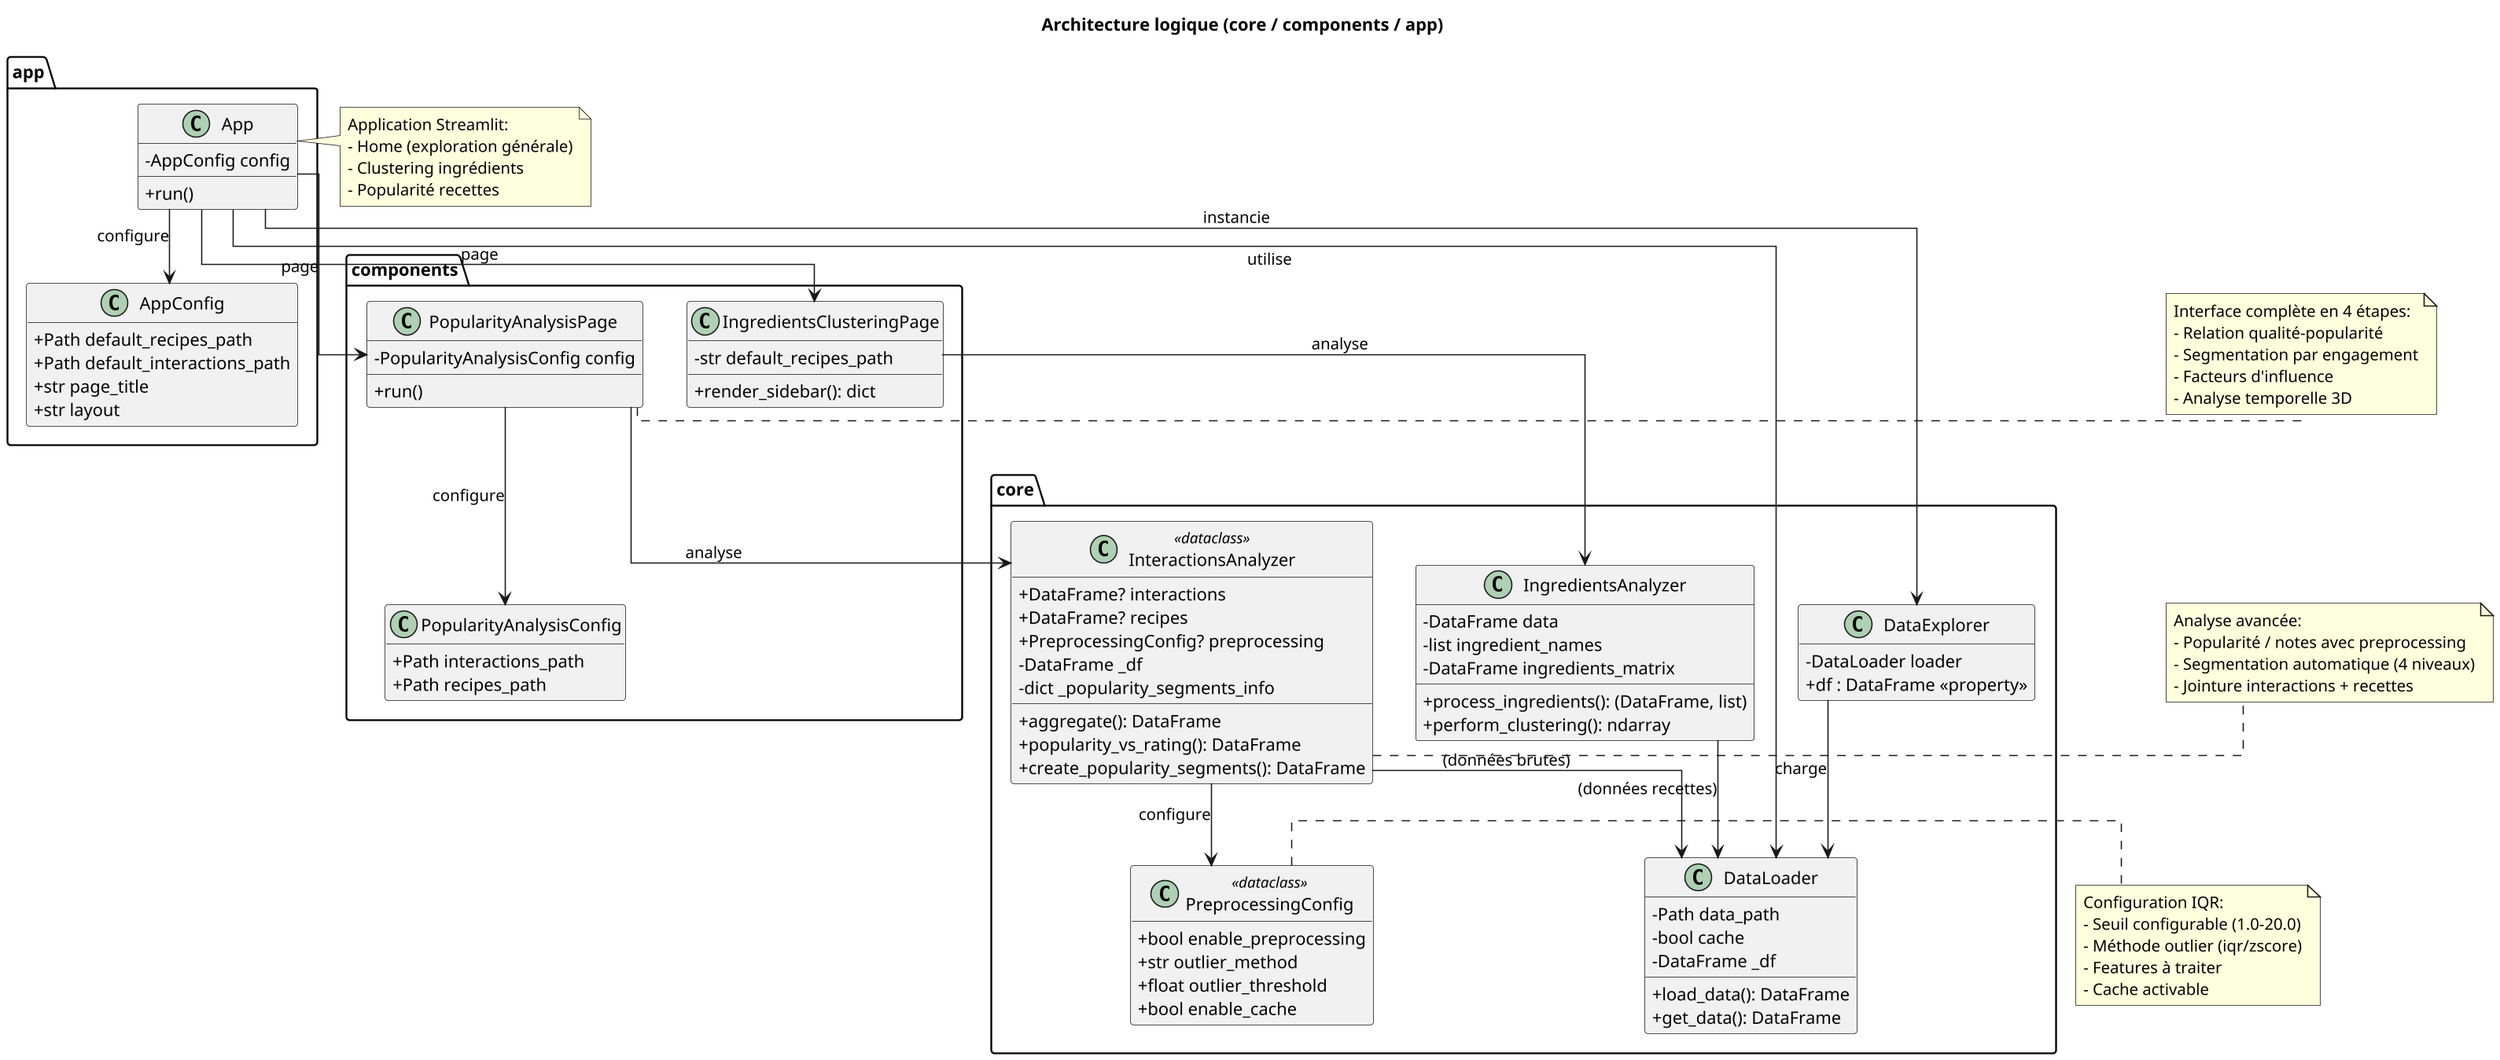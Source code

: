 @startuml class-diagram
hide empty methods
skinparam classAttributeIconSize 0
skinparam shadowing false
skinparam defaultFontName JetBrains Mono, Consolas, monospace
skinparam dpi 150
skinparam linetype ortho

title Architecture logique (core / components / app)

package "app" {
    class App {
        -AppConfig config
        +run()
    }
    class AppConfig {
        +Path default_recipes_path
        +Path default_interactions_path
        +str page_title
        +str layout
    }
}

package "core" {
    class DataLoader {
        -Path data_path
        -bool cache
        -DataFrame _df
        +load_data(): DataFrame
        +get_data(): DataFrame
    }

    class DataExplorer {
        -DataLoader loader
        +df : DataFrame <<property>>
    }

    class PreprocessingConfig <<dataclass>> {
        +bool enable_preprocessing
        +str outlier_method
        +float outlier_threshold
        +bool enable_cache
    }

    class InteractionsAnalyzer <<dataclass>> {
        +DataFrame? interactions
        +DataFrame? recipes
        +PreprocessingConfig? preprocessing
        -DataFrame _df
        -dict _popularity_segments_info
        +aggregate(): DataFrame
        +popularity_vs_rating(): DataFrame
        +create_popularity_segments(): DataFrame
    }

    class IngredientsAnalyzer {
        -DataFrame data
        -list ingredient_names
        -DataFrame ingredients_matrix
        +process_ingredients(): (DataFrame, list)
        +perform_clustering(): ndarray
    }
}

package "components" {
    class IngredientsClusteringPage {
        -str default_recipes_path
        +render_sidebar(): dict
    }

    class PopularityAnalysisPage {
        -PopularityAnalysisConfig config
        +run()
    }

    class PopularityAnalysisConfig {
        +Path interactions_path
        +Path recipes_path
    }
}

' ================= Relationships =================
App --> AppConfig : configure
App --> DataLoader : utilise
App --> DataExplorer : instancie
App --> IngredientsClusteringPage : page
App --> PopularityAnalysisPage : page

DataExplorer --> DataLoader : charge
InteractionsAnalyzer --> DataLoader : (données brutes)
InteractionsAnalyzer --> PreprocessingConfig : configure
IngredientsAnalyzer --> DataLoader : (données recettes)

PopularityAnalysisPage --> InteractionsAnalyzer : analyse
PopularityAnalysisPage --> PopularityAnalysisConfig : configure
IngredientsClusteringPage --> IngredientsAnalyzer : analyse

note right of PreprocessingConfig
    Configuration IQR:
    - Seuil configurable (1.0-20.0)
    - Méthode outlier (iqr/zscore)
    - Features à traiter
    - Cache activable
end note

note right of InteractionsAnalyzer
    Analyse avancée:
    - Popularité / notes avec preprocessing
    - Segmentation automatique (4 niveaux)
    - Jointure interactions + recettes
end note

note right of PopularityAnalysisPage
    Interface complète en 4 étapes:
    - Relation qualité-popularité
    - Segmentation par engagement
    - Facteurs d'influence
    - Analyse temporelle 3D
end note

note right of App
    Application Streamlit:
    - Home (exploration générale)
    - Clustering ingrédients
    - Popularité recettes
end note

@enduml

